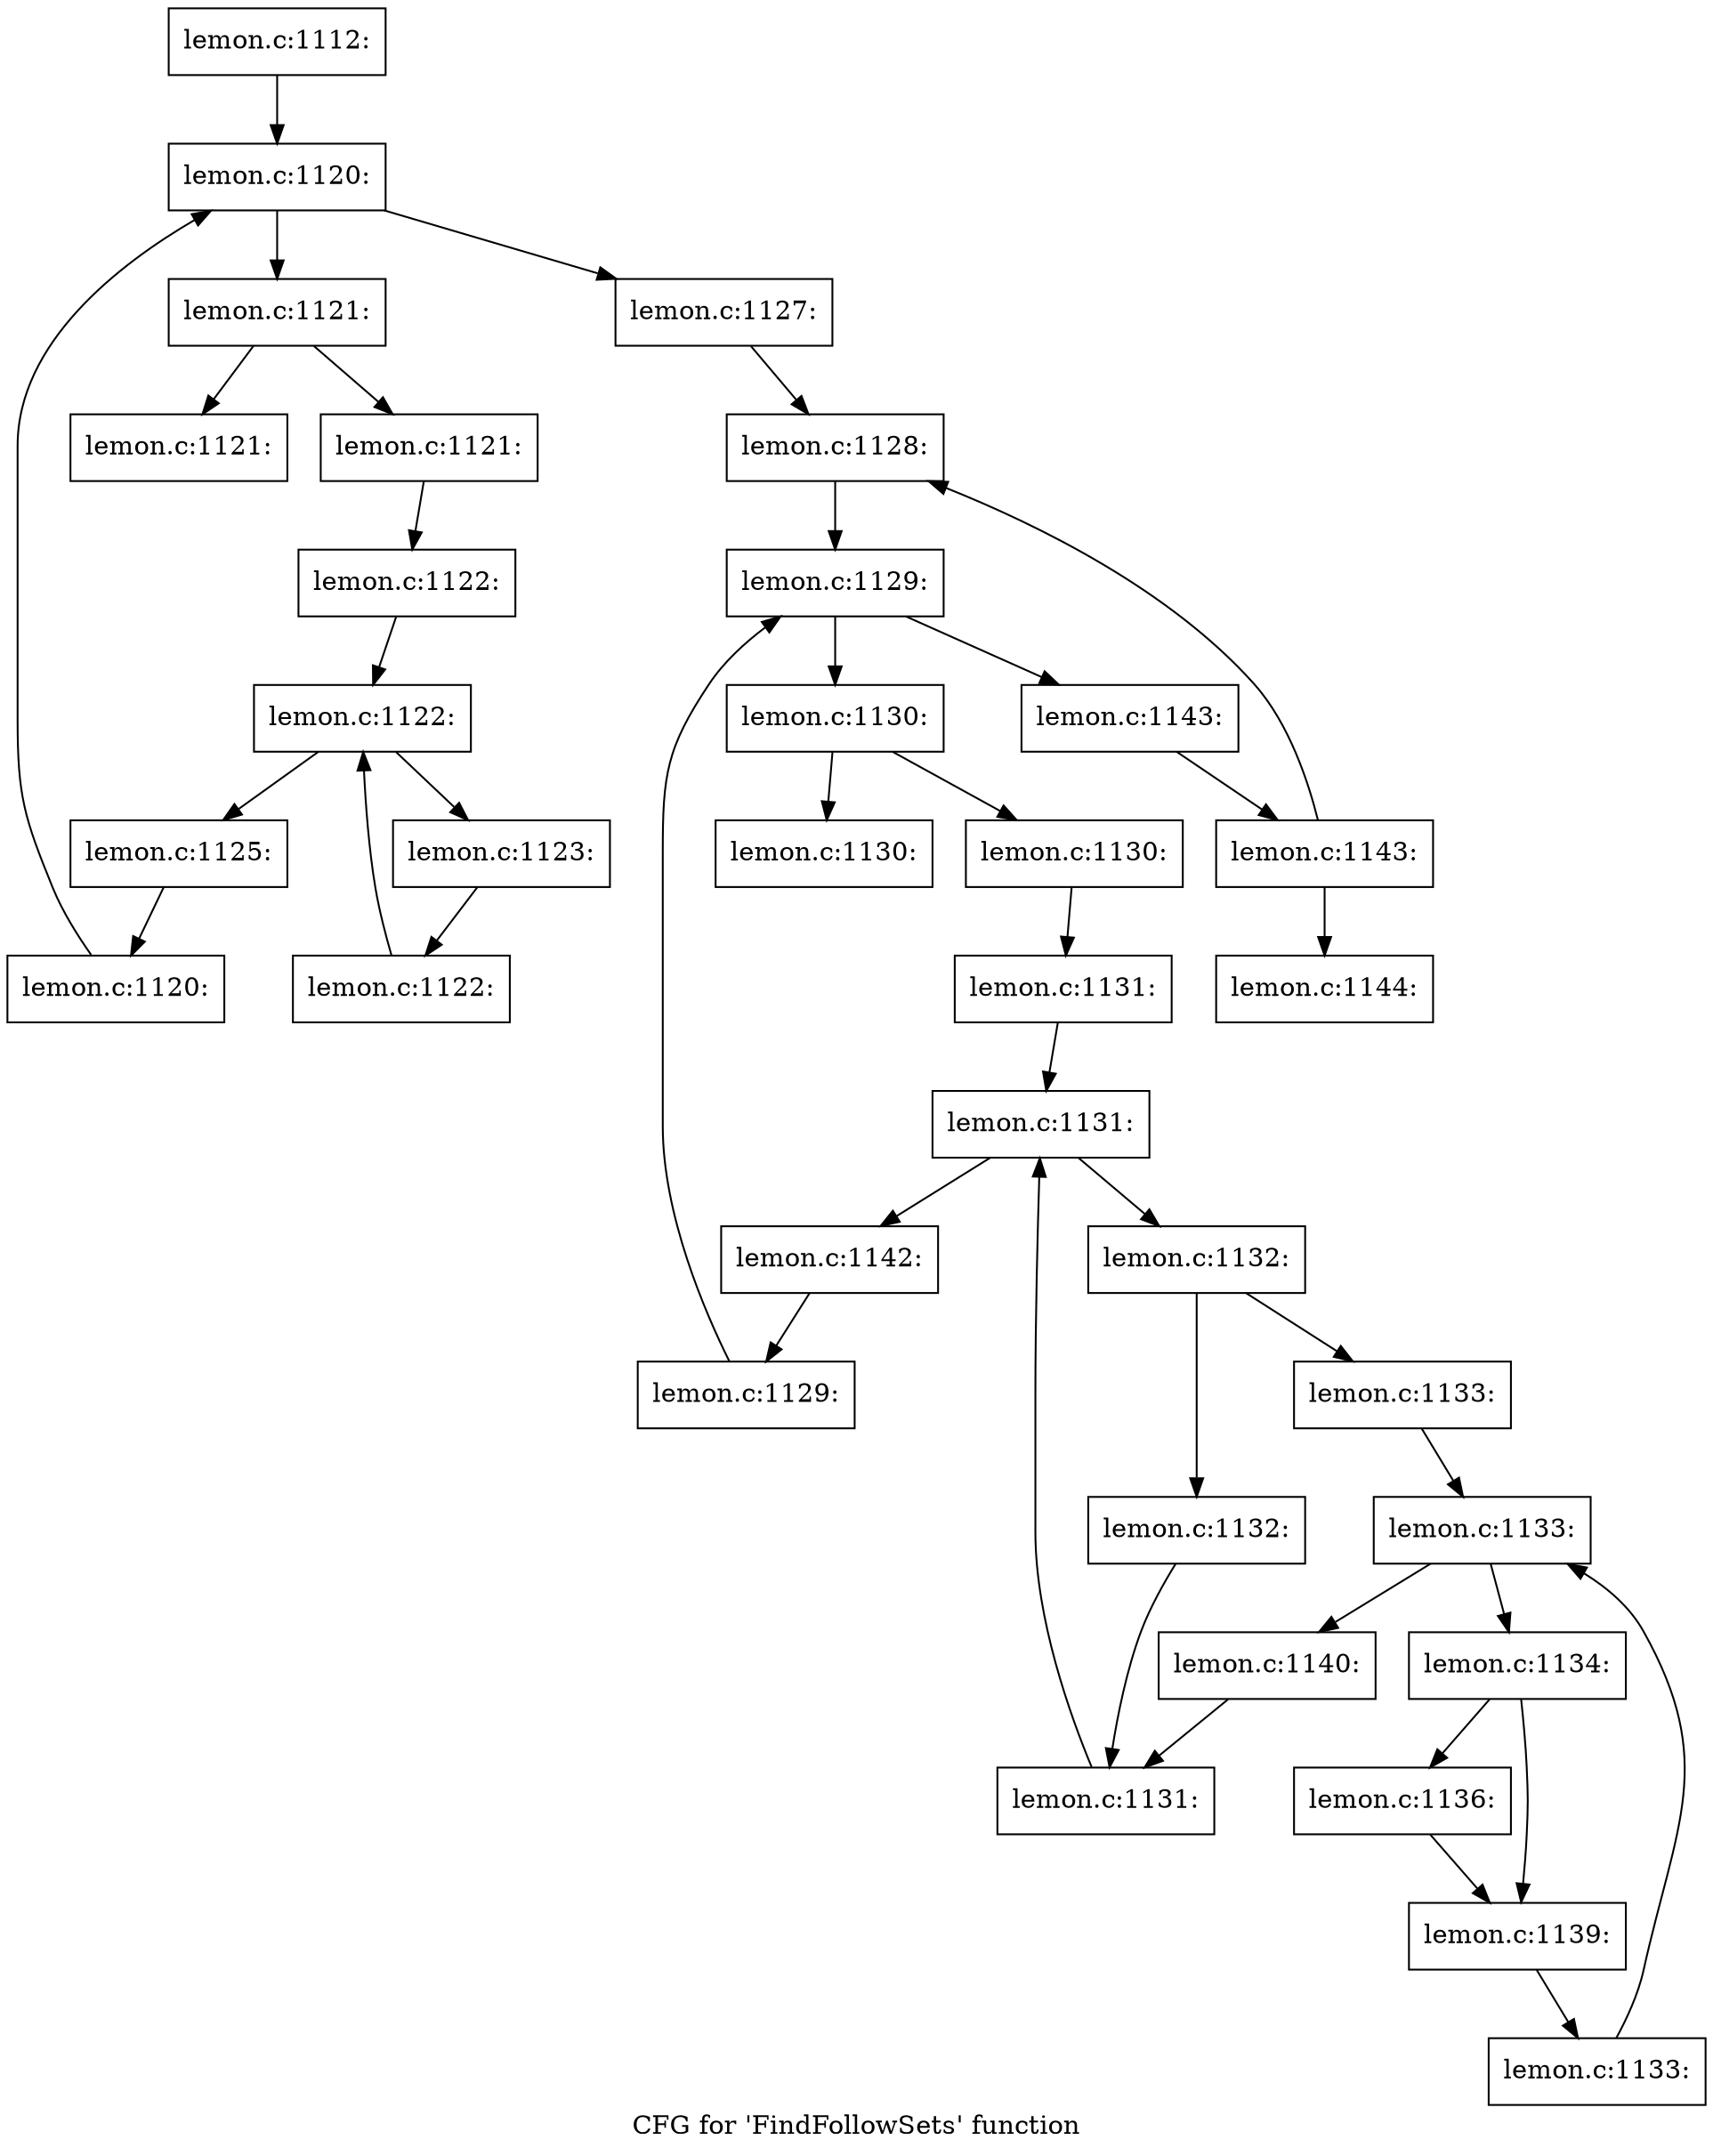 digraph "CFG for 'FindFollowSets' function" {
	label="CFG for 'FindFollowSets' function";

	Node0x562565317220 [shape=record,label="{lemon.c:1112:}"];
	Node0x562565317220 -> Node0x562565321d40;
	Node0x562565321d40 [shape=record,label="{lemon.c:1120:}"];
	Node0x562565321d40 -> Node0x562565321f60;
	Node0x562565321d40 -> Node0x562565321b90;
	Node0x562565321f60 [shape=record,label="{lemon.c:1121:}"];
	Node0x562565321f60 -> Node0x5625652d9f40;
	Node0x562565321f60 -> Node0x5625652d9fe0;
	Node0x5625652d9f40 [shape=record,label="{lemon.c:1121:}"];
	Node0x5625652d9f40 -> Node0x5625652d9f90;
	Node0x5625652d9fe0 [shape=record,label="{lemon.c:1121:}"];
	Node0x5625652d9f90 [shape=record,label="{lemon.c:1122:}"];
	Node0x5625652d9f90 -> Node0x562565323ef0;
	Node0x562565323ef0 [shape=record,label="{lemon.c:1122:}"];
	Node0x562565323ef0 -> Node0x562565324110;
	Node0x562565323ef0 -> Node0x5625653237f0;
	Node0x562565324110 [shape=record,label="{lemon.c:1123:}"];
	Node0x562565324110 -> Node0x562565324080;
	Node0x562565324080 [shape=record,label="{lemon.c:1122:}"];
	Node0x562565324080 -> Node0x562565323ef0;
	Node0x5625653237f0 [shape=record,label="{lemon.c:1125:}"];
	Node0x5625653237f0 -> Node0x562565321ed0;
	Node0x562565321ed0 [shape=record,label="{lemon.c:1120:}"];
	Node0x562565321ed0 -> Node0x562565321d40;
	Node0x562565321b90 [shape=record,label="{lemon.c:1127:}"];
	Node0x562565321b90 -> Node0x562565324fd0;
	Node0x562565324fd0 [shape=record,label="{lemon.c:1128:}"];
	Node0x562565324fd0 -> Node0x562565325390;
	Node0x562565325390 [shape=record,label="{lemon.c:1129:}"];
	Node0x562565325390 -> Node0x5625653255b0;
	Node0x562565325390 -> Node0x5625653251e0;
	Node0x5625653255b0 [shape=record,label="{lemon.c:1130:}"];
	Node0x5625653255b0 -> Node0x562565325bd0;
	Node0x5625653255b0 -> Node0x562565325c70;
	Node0x562565325bd0 [shape=record,label="{lemon.c:1130:}"];
	Node0x562565325bd0 -> Node0x562565325c20;
	Node0x562565325c70 [shape=record,label="{lemon.c:1130:}"];
	Node0x562565325c20 [shape=record,label="{lemon.c:1131:}"];
	Node0x562565325c20 -> Node0x562565326a70;
	Node0x562565326a70 [shape=record,label="{lemon.c:1131:}"];
	Node0x562565326a70 -> Node0x562565326c90;
	Node0x562565326a70 -> Node0x562565326370;
	Node0x562565326c90 [shape=record,label="{lemon.c:1132:}"];
	Node0x562565326c90 -> Node0x562565326fd0;
	Node0x562565326c90 -> Node0x562565327020;
	Node0x562565326fd0 [shape=record,label="{lemon.c:1132:}"];
	Node0x562565326fd0 -> Node0x562565326c00;
	Node0x562565327020 [shape=record,label="{lemon.c:1133:}"];
	Node0x562565327020 -> Node0x562565327890;
	Node0x562565327890 [shape=record,label="{lemon.c:1133:}"];
	Node0x562565327890 -> Node0x562565327ab0;
	Node0x562565327890 -> Node0x562565327510;
	Node0x562565327ab0 [shape=record,label="{lemon.c:1134:}"];
	Node0x562565327ab0 -> Node0x562565328530;
	Node0x562565327ab0 -> Node0x562565328580;
	Node0x562565328530 [shape=record,label="{lemon.c:1136:}"];
	Node0x562565328530 -> Node0x562565328580;
	Node0x562565328580 [shape=record,label="{lemon.c:1139:}"];
	Node0x562565328580 -> Node0x562565327a20;
	Node0x562565327a20 [shape=record,label="{lemon.c:1133:}"];
	Node0x562565327a20 -> Node0x562565327890;
	Node0x562565327510 [shape=record,label="{lemon.c:1140:}"];
	Node0x562565327510 -> Node0x562565326c00;
	Node0x562565326c00 [shape=record,label="{lemon.c:1131:}"];
	Node0x562565326c00 -> Node0x562565326a70;
	Node0x562565326370 [shape=record,label="{lemon.c:1142:}"];
	Node0x562565326370 -> Node0x562565325520;
	Node0x562565325520 [shape=record,label="{lemon.c:1129:}"];
	Node0x562565325520 -> Node0x562565325390;
	Node0x5625653251e0 [shape=record,label="{lemon.c:1143:}"];
	Node0x5625653251e0 -> Node0x562565324f80;
	Node0x562565324f80 [shape=record,label="{lemon.c:1143:}"];
	Node0x562565324f80 -> Node0x562565324fd0;
	Node0x562565324f80 -> Node0x562565324f30;
	Node0x562565324f30 [shape=record,label="{lemon.c:1144:}"];
}
